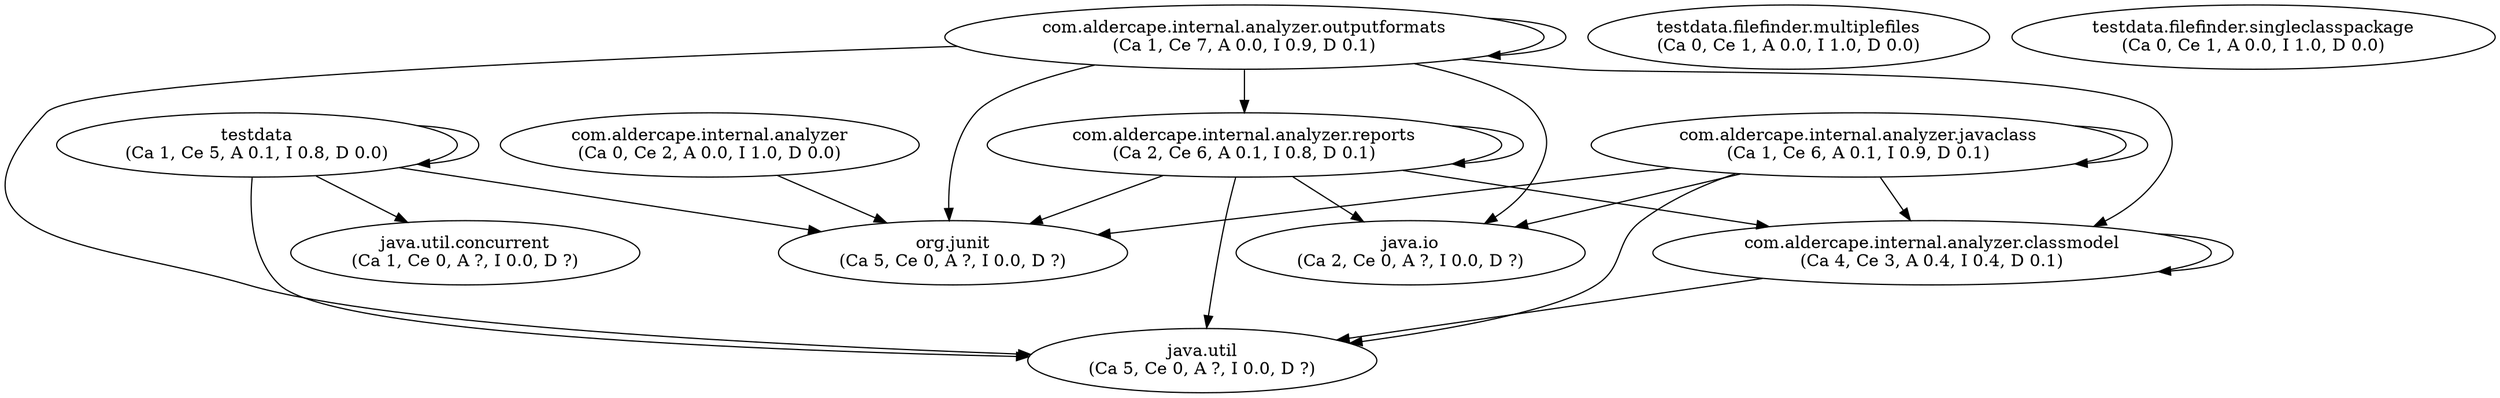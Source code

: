 digraph G {
"com.aldercape.internal.analyzer" [label="com.aldercape.internal.analyzer\n(Ca 0, Ce 2, A 0.0, I 1.0, D 0.0)"];
"com.aldercape.internal.analyzer.classmodel" [label="com.aldercape.internal.analyzer.classmodel\n(Ca 4, Ce 3, A 0.4, I 0.4, D 0.1)"];
"com.aldercape.internal.analyzer.javaclass" [label="com.aldercape.internal.analyzer.javaclass\n(Ca 1, Ce 6, A 0.1, I 0.9, D 0.1)"];
"com.aldercape.internal.analyzer.outputformats" [label="com.aldercape.internal.analyzer.outputformats\n(Ca 1, Ce 7, A 0.0, I 0.9, D 0.1)"];
"com.aldercape.internal.analyzer.reports" [label="com.aldercape.internal.analyzer.reports\n(Ca 2, Ce 6, A 0.1, I 0.8, D 0.1)"];
"java.io" [label="java.io\n(Ca 2, Ce 0, A ?, I 0.0, D ?)"];
"java.util" [label="java.util\n(Ca 5, Ce 0, A ?, I 0.0, D ?)"];
"java.util.concurrent" [label="java.util.concurrent\n(Ca 1, Ce 0, A ?, I 0.0, D ?)"];
"org.junit" [label="org.junit\n(Ca 5, Ce 0, A ?, I 0.0, D ?)"];
"testdata" [label="testdata\n(Ca 1, Ce 5, A 0.1, I 0.8, D 0.0)"];
"testdata.filefinder.multiplefiles" [label="testdata.filefinder.multiplefiles\n(Ca 0, Ce 1, A 0.0, I 1.0, D 0.0)"];
"testdata.filefinder.singleclasspackage" [label="testdata.filefinder.singleclasspackage\n(Ca 0, Ce 1, A 0.0, I 1.0, D 0.0)"];
"com.aldercape.internal.analyzer" -> "org.junit";
"com.aldercape.internal.analyzer.classmodel" -> "com.aldercape.internal.analyzer.classmodel";
"com.aldercape.internal.analyzer.classmodel" -> "java.util";
"com.aldercape.internal.analyzer.javaclass" -> "com.aldercape.internal.analyzer.classmodel";
"com.aldercape.internal.analyzer.javaclass" -> "com.aldercape.internal.analyzer.javaclass";
"com.aldercape.internal.analyzer.javaclass" -> "java.io";
"com.aldercape.internal.analyzer.javaclass" -> "java.util";
"com.aldercape.internal.analyzer.javaclass" -> "org.junit";
"com.aldercape.internal.analyzer.outputformats" -> "com.aldercape.internal.analyzer.classmodel";
"com.aldercape.internal.analyzer.outputformats" -> "com.aldercape.internal.analyzer.outputformats";
"com.aldercape.internal.analyzer.outputformats" -> "com.aldercape.internal.analyzer.reports";
"com.aldercape.internal.analyzer.outputformats" -> "java.io";
"com.aldercape.internal.analyzer.outputformats" -> "java.util";
"com.aldercape.internal.analyzer.outputformats" -> "org.junit";
"com.aldercape.internal.analyzer.reports" -> "com.aldercape.internal.analyzer.classmodel";
"com.aldercape.internal.analyzer.reports" -> "com.aldercape.internal.analyzer.reports";
"com.aldercape.internal.analyzer.reports" -> "java.io";
"com.aldercape.internal.analyzer.reports" -> "java.util";
"com.aldercape.internal.analyzer.reports" -> "org.junit";
"testdata" -> "java.util";
"testdata" -> "java.util.concurrent";
"testdata" -> "org.junit";
"testdata" -> "testdata";
}
